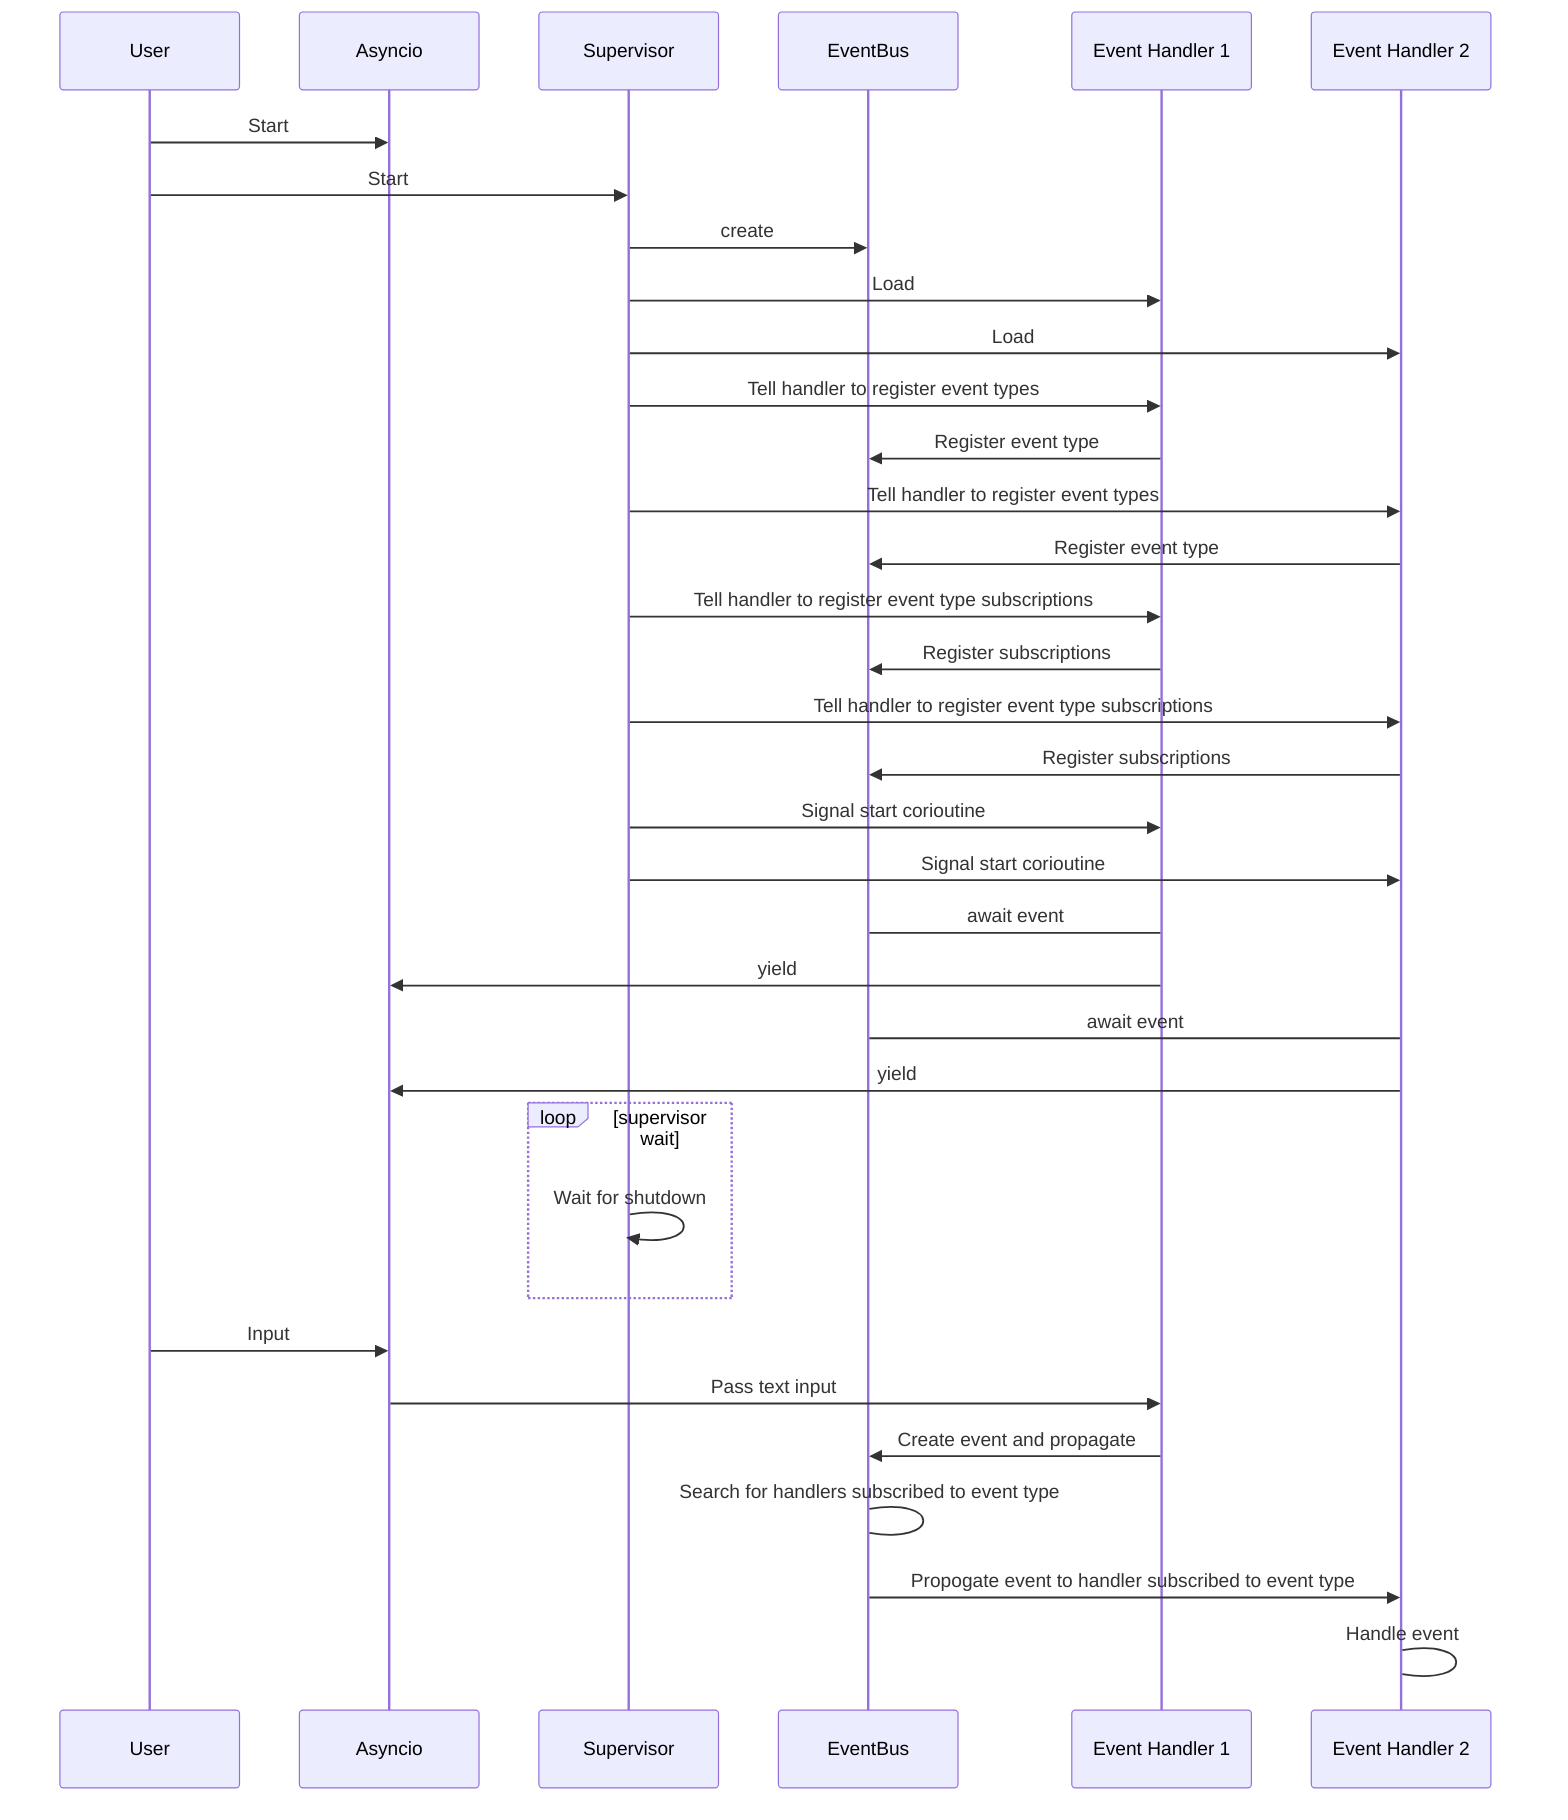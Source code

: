 sequenceDiagram
participant u as User
participant a as Asyncio
participant s as Supervisor
participant eb as EventBus
participant hdlr1 as Event Handler 1
participant hdlr2 as Event Handler 2

u->>a:Start
u->>s:Start
s ->> eb: create
s->>hdlr1: Load
s->>hdlr2: Load
s->>hdlr1:Tell handler to register event types
hdlr1->>eb:Register event type
s->>hdlr2:Tell handler to register event types
hdlr2->>eb:Register event type
s->>hdlr1: Tell handler to register event type subscriptions
hdlr1->>eb: Register subscriptions
s->>hdlr2:Tell handler to register event type subscriptions
hdlr2->>eb: Register subscriptions
s->>hdlr1:Signal start corioutine
s->>hdlr2:Signal start corioutine
hdlr1->eb:await event
hdlr1->>a:yield
hdlr2->eb:await event
hdlr2->>a:yield
loop supervisor wait
 s->>s:Wait for shutdown
end
u->>a:Input
a->>hdlr1:Pass text input
hdlr1->>eb:Create event and propagate
eb->eb:Search for handlers subscribed to event type
eb->>hdlr2:Propogate event to handler subscribed to event type
hdlr2->hdlr2:Handle event
